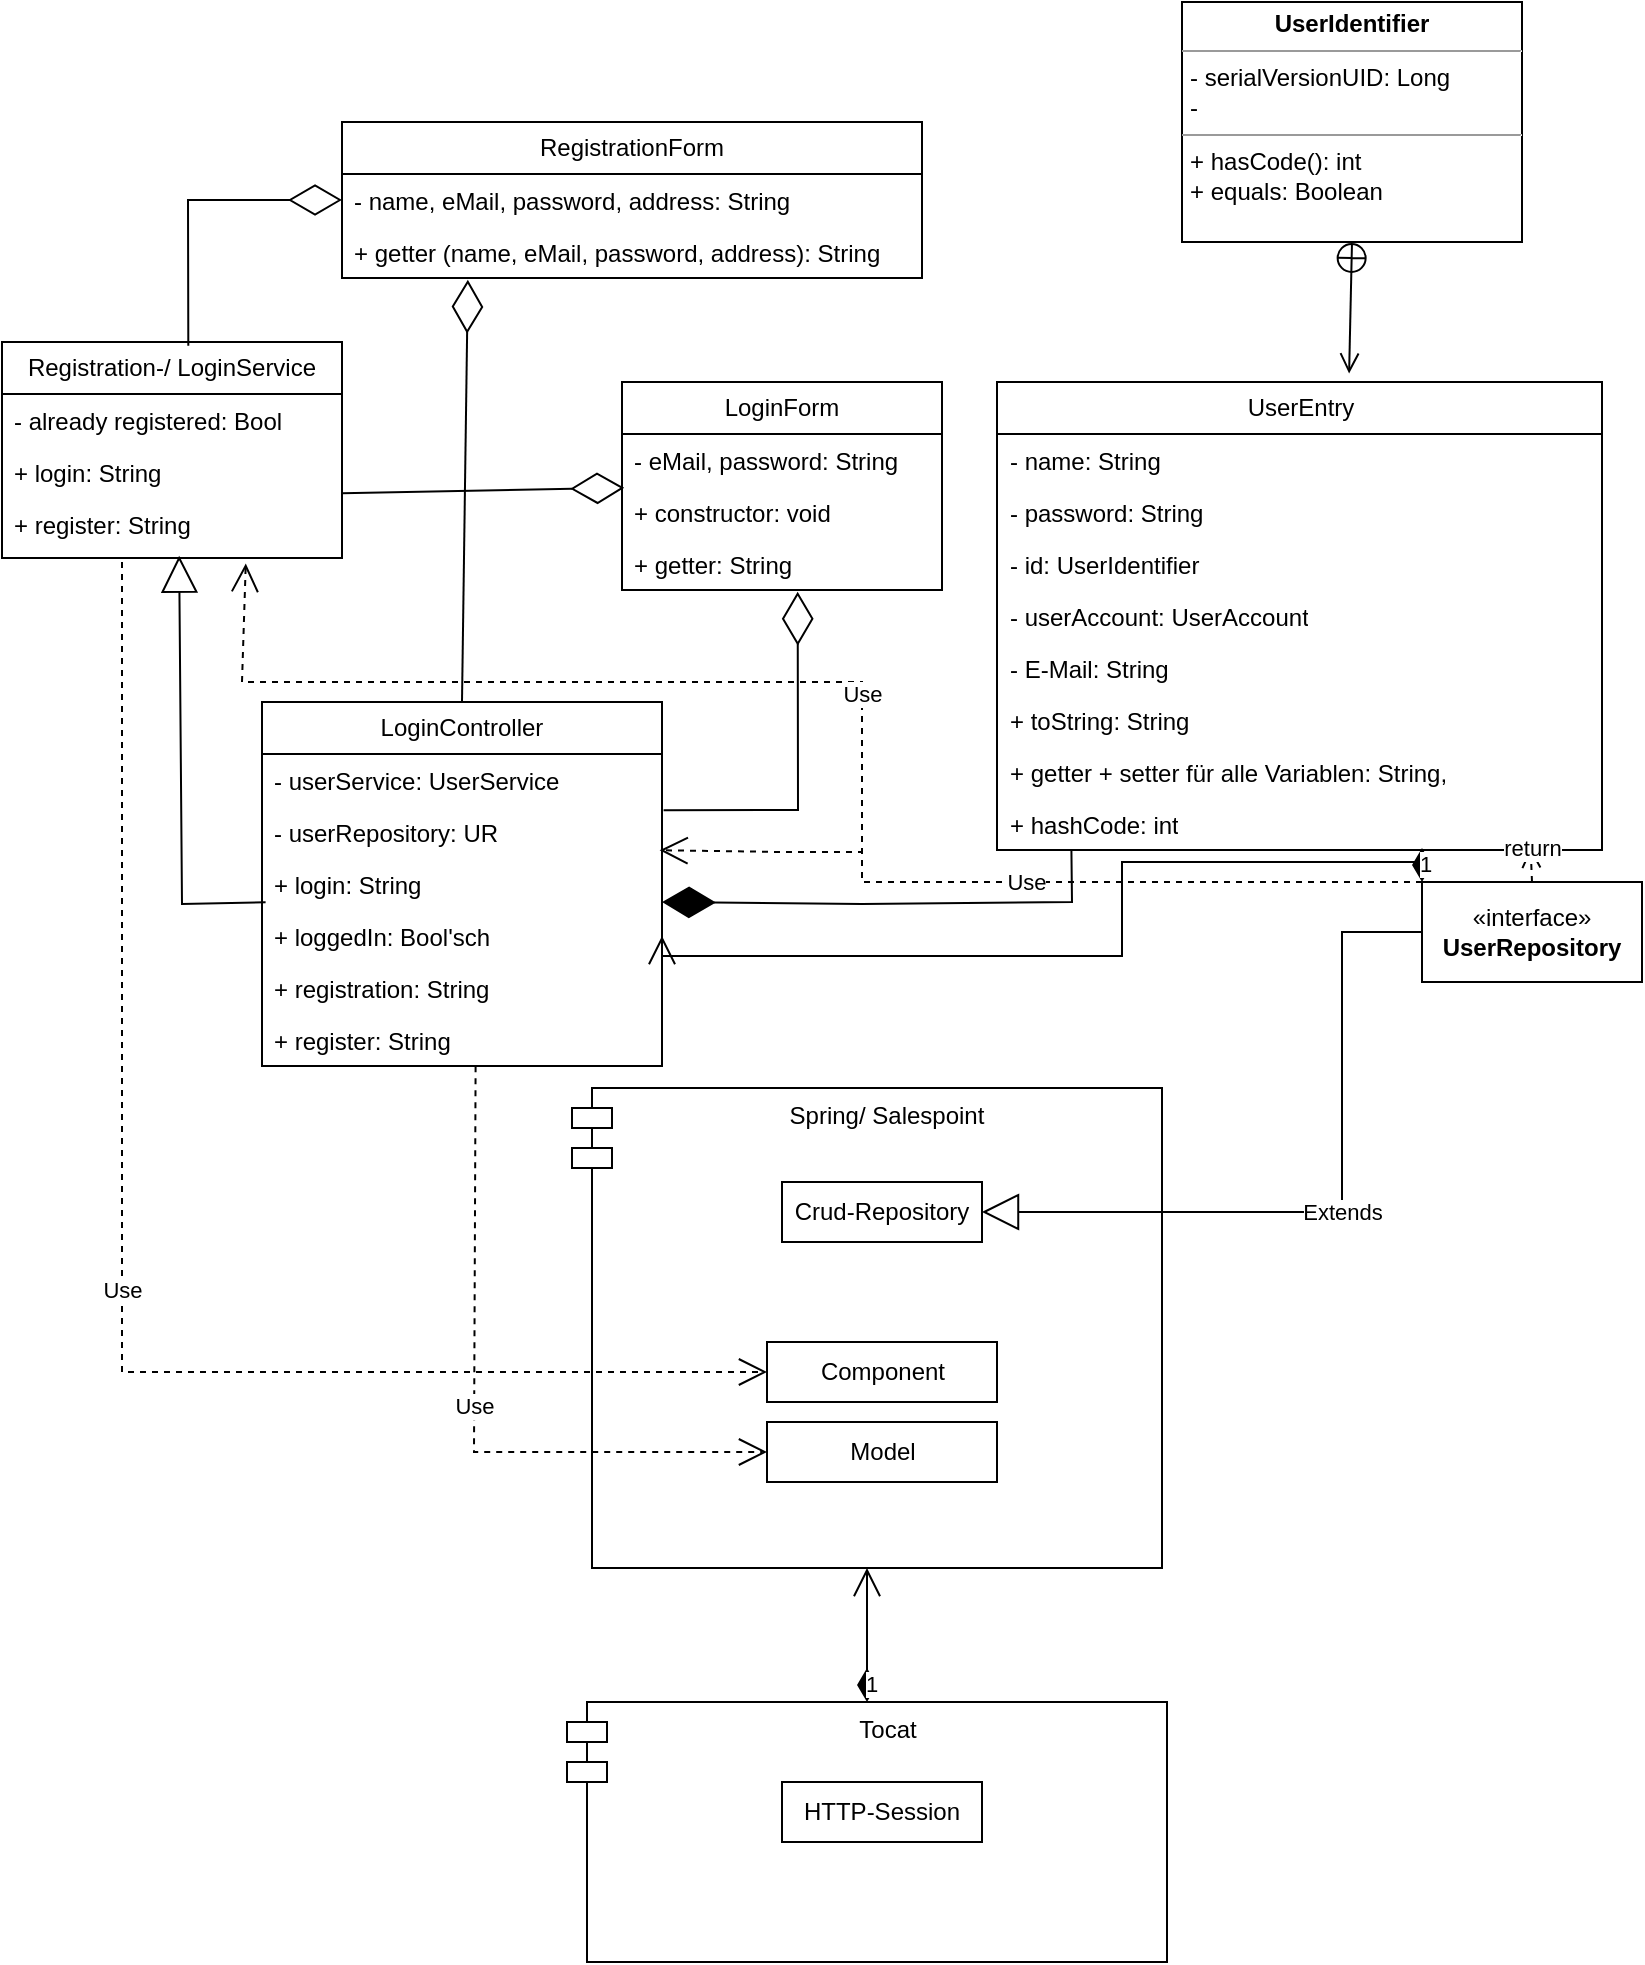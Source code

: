 <mxfile version="22.1.22" type="embed">
  <diagram id="JAHGgCoPbndzk0y3IivD" name="Page-1">
    <mxGraphModel dx="681" dy="325" grid="1" gridSize="10" guides="1" tooltips="1" connect="1" arrows="1" fold="1" page="1" pageScale="1" pageWidth="850" pageHeight="1100" math="0" shadow="0">
      <root>
        <mxCell id="0" />
        <mxCell id="1" parent="0" />
        <mxCell id="6" value="Spring/ Salespoint" style="shape=module;align=left;spacingLeft=20;align=center;verticalAlign=top;whiteSpace=wrap;html=1;" parent="1" vertex="1">
          <mxGeometry x="295" y="663" width="295" height="240" as="geometry" />
        </mxCell>
        <mxCell id="7" value="Crud-Repository" style="html=1;whiteSpace=wrap;" parent="1" vertex="1">
          <mxGeometry x="400" y="710" width="100" height="30" as="geometry" />
        </mxCell>
        <mxCell id="11" value="Tocat" style="shape=module;align=left;spacingLeft=20;align=center;verticalAlign=top;whiteSpace=wrap;html=1;" parent="1" vertex="1">
          <mxGeometry x="292.5" y="970" width="300" height="130" as="geometry" />
        </mxCell>
        <mxCell id="12" value="HTTP-Session" style="html=1;whiteSpace=wrap;" parent="1" vertex="1">
          <mxGeometry x="400" y="1010" width="100" height="30" as="geometry" />
        </mxCell>
        <mxCell id="18" value="1" style="endArrow=open;html=1;endSize=12;startArrow=diamondThin;startSize=14;startFill=1;edgeStyle=orthogonalEdgeStyle;align=left;verticalAlign=bottom;rounded=0;exitX=0.5;exitY=0;exitDx=0;exitDy=0;entryX=0.5;entryY=1;entryDx=0;entryDy=0;" parent="1" source="11" target="6" edge="1">
          <mxGeometry x="-1" y="3" relative="1" as="geometry">
            <mxPoint x="230" y="940" as="sourcePoint" />
            <mxPoint x="300" y="880" as="targetPoint" />
          </mxGeometry>
        </mxCell>
        <mxCell id="20" value="Component" style="html=1;whiteSpace=wrap;" parent="1" vertex="1">
          <mxGeometry x="392.5" y="790" width="115" height="30" as="geometry" />
        </mxCell>
        <mxCell id="21" value="Model" style="html=1;whiteSpace=wrap;" parent="1" vertex="1">
          <mxGeometry x="392.5" y="830" width="115" height="30" as="geometry" />
        </mxCell>
        <mxCell id="22" value="«interface»&lt;br&gt;&lt;b&gt;UserRepository&lt;/b&gt;" style="html=1;whiteSpace=wrap;" parent="1" vertex="1">
          <mxGeometry x="720" y="560" width="110" height="50" as="geometry" />
        </mxCell>
        <mxCell id="23" value="Extends" style="endArrow=block;endSize=16;endFill=0;html=1;rounded=0;exitX=0;exitY=0.5;exitDx=0;exitDy=0;entryX=1;entryY=0.5;entryDx=0;entryDy=0;" parent="1" source="22" target="7" edge="1">
          <mxGeometry width="160" relative="1" as="geometry">
            <mxPoint x="670" y="600" as="sourcePoint" />
            <mxPoint x="660" y="780" as="targetPoint" />
            <Array as="points">
              <mxPoint x="680" y="585" />
              <mxPoint x="680" y="725" />
            </Array>
          </mxGeometry>
        </mxCell>
        <mxCell id="25" value="LoginController" style="swimlane;fontStyle=0;childLayout=stackLayout;horizontal=1;startSize=26;fillColor=none;horizontalStack=0;resizeParent=1;resizeParentMax=0;resizeLast=0;collapsible=1;marginBottom=0;whiteSpace=wrap;html=1;" parent="1" vertex="1">
          <mxGeometry x="140" y="470" width="200" height="182" as="geometry" />
        </mxCell>
        <mxCell id="26" value="- userService: UserService" style="text;strokeColor=none;fillColor=none;align=left;verticalAlign=top;spacingLeft=4;spacingRight=4;overflow=hidden;rotatable=0;points=[[0,0.5],[1,0.5]];portConstraint=eastwest;whiteSpace=wrap;html=1;" parent="25" vertex="1">
          <mxGeometry y="26" width="200" height="26" as="geometry" />
        </mxCell>
        <mxCell id="80" value="- userRepository: UR" style="text;strokeColor=none;fillColor=none;align=left;verticalAlign=top;spacingLeft=4;spacingRight=4;overflow=hidden;rotatable=0;points=[[0,0.5],[1,0.5]];portConstraint=eastwest;whiteSpace=wrap;html=1;" vertex="1" parent="25">
          <mxGeometry y="52" width="200" height="26" as="geometry" />
        </mxCell>
        <mxCell id="27" value="+ login: String" style="text;strokeColor=none;fillColor=none;align=left;verticalAlign=top;spacingLeft=4;spacingRight=4;overflow=hidden;rotatable=0;points=[[0,0.5],[1,0.5]];portConstraint=eastwest;whiteSpace=wrap;html=1;" parent="25" vertex="1">
          <mxGeometry y="78" width="200" height="26" as="geometry" />
        </mxCell>
        <mxCell id="28" value="+ loggedIn: Bool&#39;sch" style="text;strokeColor=none;fillColor=none;align=left;verticalAlign=top;spacingLeft=4;spacingRight=4;overflow=hidden;rotatable=0;points=[[0,0.5],[1,0.5]];portConstraint=eastwest;whiteSpace=wrap;html=1;" parent="25" vertex="1">
          <mxGeometry y="104" width="200" height="26" as="geometry" />
        </mxCell>
        <mxCell id="62" value="+ registration: String" style="text;strokeColor=none;fillColor=none;align=left;verticalAlign=top;spacingLeft=4;spacingRight=4;overflow=hidden;rotatable=0;points=[[0,0.5],[1,0.5]];portConstraint=eastwest;whiteSpace=wrap;html=1;" vertex="1" parent="25">
          <mxGeometry y="130" width="200" height="26" as="geometry" />
        </mxCell>
        <mxCell id="71" value="+ register: String" style="text;strokeColor=none;fillColor=none;align=left;verticalAlign=top;spacingLeft=4;spacingRight=4;overflow=hidden;rotatable=0;points=[[0,0.5],[1,0.5]];portConstraint=eastwest;whiteSpace=wrap;html=1;" vertex="1" parent="25">
          <mxGeometry y="156" width="200" height="26" as="geometry" />
        </mxCell>
        <mxCell id="29" value="UserEntry" style="swimlane;fontStyle=0;childLayout=stackLayout;horizontal=1;startSize=26;fillColor=none;horizontalStack=0;resizeParent=1;resizeParentMax=0;resizeLast=0;collapsible=1;marginBottom=0;whiteSpace=wrap;html=1;" parent="1" vertex="1">
          <mxGeometry x="507.5" y="310" width="302.5" height="234" as="geometry" />
        </mxCell>
        <mxCell id="31" value="- name: String" style="text;strokeColor=none;fillColor=none;align=left;verticalAlign=top;spacingLeft=4;spacingRight=4;overflow=hidden;rotatable=0;points=[[0,0.5],[1,0.5]];portConstraint=eastwest;whiteSpace=wrap;html=1;" parent="29" vertex="1">
          <mxGeometry y="26" width="302.5" height="26" as="geometry" />
        </mxCell>
        <mxCell id="34" value="- password: String" style="text;strokeColor=none;fillColor=none;align=left;verticalAlign=top;spacingLeft=4;spacingRight=4;overflow=hidden;rotatable=0;points=[[0,0.5],[1,0.5]];portConstraint=eastwest;whiteSpace=wrap;html=1;" parent="29" vertex="1">
          <mxGeometry y="52" width="302.5" height="26" as="geometry" />
        </mxCell>
        <mxCell id="35" value="- id: UserIdentifier" style="text;strokeColor=none;fillColor=none;align=left;verticalAlign=top;spacingLeft=4;spacingRight=4;overflow=hidden;rotatable=0;points=[[0,0.5],[1,0.5]];portConstraint=eastwest;whiteSpace=wrap;html=1;" parent="29" vertex="1">
          <mxGeometry y="78" width="302.5" height="26" as="geometry" />
        </mxCell>
        <mxCell id="82" value="- userAccount: UserAccount" style="text;strokeColor=none;fillColor=none;align=left;verticalAlign=top;spacingLeft=4;spacingRight=4;overflow=hidden;rotatable=0;points=[[0,0.5],[1,0.5]];portConstraint=eastwest;whiteSpace=wrap;html=1;" vertex="1" parent="29">
          <mxGeometry y="104" width="302.5" height="26" as="geometry" />
        </mxCell>
        <mxCell id="36" value="- E-Mail: String" style="text;strokeColor=none;fillColor=none;align=left;verticalAlign=top;spacingLeft=4;spacingRight=4;overflow=hidden;rotatable=0;points=[[0,0.5],[1,0.5]];portConstraint=eastwest;whiteSpace=wrap;html=1;" parent="29" vertex="1">
          <mxGeometry y="130" width="302.5" height="26" as="geometry" />
        </mxCell>
        <mxCell id="30" value="+ toString: String" style="text;strokeColor=none;fillColor=none;align=left;verticalAlign=top;spacingLeft=4;spacingRight=4;overflow=hidden;rotatable=0;points=[[0,0.5],[1,0.5]];portConstraint=eastwest;whiteSpace=wrap;html=1;" parent="29" vertex="1">
          <mxGeometry y="156" width="302.5" height="26" as="geometry" />
        </mxCell>
        <mxCell id="32" value="+ getter + setter für alle Variablen: String," style="text;strokeColor=none;fillColor=none;align=left;verticalAlign=top;spacingLeft=4;spacingRight=4;overflow=hidden;rotatable=0;points=[[0,0.5],[1,0.5]];portConstraint=eastwest;whiteSpace=wrap;html=1;" parent="29" vertex="1">
          <mxGeometry y="182" width="302.5" height="26" as="geometry" />
        </mxCell>
        <mxCell id="33" value="+ hashCode: int" style="text;strokeColor=none;fillColor=none;align=left;verticalAlign=top;spacingLeft=4;spacingRight=4;overflow=hidden;rotatable=0;points=[[0,0.5],[1,0.5]];portConstraint=eastwest;whiteSpace=wrap;html=1;" parent="29" vertex="1">
          <mxGeometry y="208" width="302.5" height="26" as="geometry" />
        </mxCell>
        <mxCell id="39" value="" style="endArrow=diamondThin;endFill=1;endSize=24;html=1;rounded=0;exitX=0.123;exitY=0.991;exitDx=0;exitDy=0;exitPerimeter=0;" parent="1" source="33" edge="1">
          <mxGeometry width="160" relative="1" as="geometry">
            <mxPoint x="340" y="560" as="sourcePoint" />
            <mxPoint x="340" y="570" as="targetPoint" />
            <Array as="points">
              <mxPoint x="545" y="570" />
              <mxPoint x="440" y="571" />
            </Array>
          </mxGeometry>
        </mxCell>
        <mxCell id="40" value="" style="endArrow=block;endSize=16;endFill=0;html=1;rounded=0;entryX=0.521;entryY=0.962;entryDx=0;entryDy=0;exitX=0.009;exitY=0.85;exitDx=0;exitDy=0;entryPerimeter=0;exitPerimeter=0;" parent="1" source="27" target="46" edge="1">
          <mxGeometry width="160" relative="1" as="geometry">
            <mxPoint x="390" y="440" as="sourcePoint" />
            <mxPoint x="200" y="400" as="targetPoint" />
            <Array as="points">
              <mxPoint x="100" y="571" />
            </Array>
          </mxGeometry>
        </mxCell>
        <mxCell id="41" value="Registration-/ LoginService" style="swimlane;fontStyle=0;childLayout=stackLayout;horizontal=1;startSize=26;fillColor=none;horizontalStack=0;resizeParent=1;resizeParentMax=0;resizeLast=0;collapsible=1;marginBottom=0;whiteSpace=wrap;html=1;" parent="1" vertex="1">
          <mxGeometry x="10" y="290" width="170" height="108" as="geometry" />
        </mxCell>
        <mxCell id="42" value="- already registered: Bool" style="text;strokeColor=none;fillColor=none;align=left;verticalAlign=top;spacingLeft=4;spacingRight=4;overflow=hidden;rotatable=0;points=[[0,0.5],[1,0.5]];portConstraint=eastwest;whiteSpace=wrap;html=1;" parent="41" vertex="1">
          <mxGeometry y="26" width="170" height="26" as="geometry" />
        </mxCell>
        <mxCell id="43" value="+ login: String" style="text;strokeColor=none;fillColor=none;align=left;verticalAlign=top;spacingLeft=4;spacingRight=4;overflow=hidden;rotatable=0;points=[[0,0.5],[1,0.5]];portConstraint=eastwest;whiteSpace=wrap;html=1;" parent="41" vertex="1">
          <mxGeometry y="52" width="170" height="26" as="geometry" />
        </mxCell>
        <mxCell id="46" value="+ register: String" style="text;strokeColor=none;fillColor=none;align=left;verticalAlign=top;spacingLeft=4;spacingRight=4;overflow=hidden;rotatable=0;points=[[0,0.5],[1,0.5]];portConstraint=eastwest;whiteSpace=wrap;html=1;" parent="41" vertex="1">
          <mxGeometry y="78" width="170" height="30" as="geometry" />
        </mxCell>
        <mxCell id="45" value="Use" style="endArrow=open;endSize=12;dashed=1;html=1;rounded=0;exitX=0.534;exitY=1.004;exitDx=0;exitDy=0;exitPerimeter=0;entryX=0;entryY=0.5;entryDx=0;entryDy=0;" parent="1" source="71" target="21" edge="1">
          <mxGeometry width="160" relative="1" as="geometry">
            <mxPoint x="250" y="770" as="sourcePoint" />
            <mxPoint x="410" y="770" as="targetPoint" />
            <Array as="points">
              <mxPoint x="246" y="845" />
            </Array>
          </mxGeometry>
        </mxCell>
        <mxCell id="47" value="Use" style="endArrow=open;endSize=12;dashed=1;html=1;rounded=0;entryX=0;entryY=0.5;entryDx=0;entryDy=0;" parent="1" target="20" edge="1">
          <mxGeometry width="160" relative="1" as="geometry">
            <mxPoint x="70" y="400" as="sourcePoint" />
            <mxPoint x="280" y="670" as="targetPoint" />
            <Array as="points">
              <mxPoint x="70" y="805" />
            </Array>
          </mxGeometry>
        </mxCell>
        <mxCell id="48" value="RegistrationForm" style="swimlane;fontStyle=0;childLayout=stackLayout;horizontal=1;startSize=26;fillColor=none;horizontalStack=0;resizeParent=1;resizeParentMax=0;resizeLast=0;collapsible=1;marginBottom=0;whiteSpace=wrap;html=1;" parent="1" vertex="1">
          <mxGeometry x="180" y="180" width="290" height="78" as="geometry" />
        </mxCell>
        <mxCell id="50" value="- name, eMail, password, address: String" style="text;strokeColor=none;fillColor=none;align=left;verticalAlign=top;spacingLeft=4;spacingRight=4;overflow=hidden;rotatable=0;points=[[0,0.5],[1,0.5]];portConstraint=eastwest;whiteSpace=wrap;html=1;" parent="48" vertex="1">
          <mxGeometry y="26" width="290" height="26" as="geometry" />
        </mxCell>
        <mxCell id="72" value="+ getter (name, eMail, password, address): String" style="text;strokeColor=none;fillColor=none;align=left;verticalAlign=top;spacingLeft=4;spacingRight=4;overflow=hidden;rotatable=0;points=[[0,0.5],[1,0.5]];portConstraint=eastwest;whiteSpace=wrap;html=1;" vertex="1" parent="48">
          <mxGeometry y="52" width="290" height="26" as="geometry" />
        </mxCell>
        <mxCell id="53" value="LoginForm" style="swimlane;fontStyle=0;childLayout=stackLayout;horizontal=1;startSize=26;fillColor=none;horizontalStack=0;resizeParent=1;resizeParentMax=0;resizeLast=0;collapsible=1;marginBottom=0;whiteSpace=wrap;html=1;" parent="1" vertex="1">
          <mxGeometry x="320" y="310" width="160" height="104" as="geometry" />
        </mxCell>
        <mxCell id="55" value="- eMail, password: String" style="text;strokeColor=none;fillColor=none;align=left;verticalAlign=top;spacingLeft=4;spacingRight=4;overflow=hidden;rotatable=0;points=[[0,0.5],[1,0.5]];portConstraint=eastwest;whiteSpace=wrap;html=1;" parent="53" vertex="1">
          <mxGeometry y="26" width="160" height="26" as="geometry" />
        </mxCell>
        <mxCell id="56" value="+ constructor: void" style="text;strokeColor=none;fillColor=none;align=left;verticalAlign=top;spacingLeft=4;spacingRight=4;overflow=hidden;rotatable=0;points=[[0,0.5],[1,0.5]];portConstraint=eastwest;whiteSpace=wrap;html=1;" parent="53" vertex="1">
          <mxGeometry y="52" width="160" height="26" as="geometry" />
        </mxCell>
        <mxCell id="63" value="+ getter: String" style="text;strokeColor=none;fillColor=none;align=left;verticalAlign=top;spacingLeft=4;spacingRight=4;overflow=hidden;rotatable=0;points=[[0,0.5],[1,0.5]];portConstraint=eastwest;whiteSpace=wrap;html=1;" vertex="1" parent="53">
          <mxGeometry y="78" width="160" height="26" as="geometry" />
        </mxCell>
        <mxCell id="58" value="" style="endArrow=diamondThin;endFill=0;endSize=24;html=1;rounded=0;exitX=0.5;exitY=0;exitDx=0;exitDy=0;entryX=0.217;entryY=1.034;entryDx=0;entryDy=0;entryPerimeter=0;" parent="1" source="25" edge="1">
          <mxGeometry width="160" relative="1" as="geometry">
            <mxPoint x="280" y="420" as="sourcePoint" />
            <mxPoint x="242.93" y="258.884" as="targetPoint" />
          </mxGeometry>
        </mxCell>
        <mxCell id="59" value="" style="endArrow=diamondThin;endFill=0;endSize=24;html=1;rounded=0;exitX=1.004;exitY=0.081;exitDx=0;exitDy=0;exitPerimeter=0;entryX=0.549;entryY=1.034;entryDx=0;entryDy=0;entryPerimeter=0;" parent="1" source="80" target="63" edge="1">
          <mxGeometry width="160" relative="1" as="geometry">
            <mxPoint x="340" y="510" as="sourcePoint" />
            <mxPoint x="380" y="440" as="targetPoint" />
            <Array as="points">
              <mxPoint x="408" y="524" />
            </Array>
          </mxGeometry>
        </mxCell>
        <mxCell id="60" value="" style="endArrow=diamondThin;endFill=0;endSize=24;html=1;rounded=0;entryX=0;entryY=0.5;entryDx=0;entryDy=0;exitX=0.548;exitY=0.017;exitDx=0;exitDy=0;exitPerimeter=0;" parent="1" source="41" target="50" edge="1">
          <mxGeometry width="160" relative="1" as="geometry">
            <mxPoint x="100" y="300" as="sourcePoint" />
            <mxPoint x="280" y="390" as="targetPoint" />
            <Array as="points">
              <mxPoint x="103" y="219" />
            </Array>
          </mxGeometry>
        </mxCell>
        <mxCell id="61" value="" style="endArrow=diamondThin;endFill=0;endSize=24;html=1;rounded=0;entryX=0.007;entryY=0.034;entryDx=0;entryDy=0;exitX=1;exitY=-0.081;exitDx=0;exitDy=0;exitPerimeter=0;entryPerimeter=0;" parent="1" source="46" target="56" edge="1">
          <mxGeometry width="160" relative="1" as="geometry">
            <mxPoint x="190" y="380" as="sourcePoint" />
            <mxPoint x="263" y="401" as="targetPoint" />
          </mxGeometry>
        </mxCell>
        <mxCell id="70" value="return" style="html=1;verticalAlign=bottom;endArrow=open;dashed=1;endSize=8;curved=0;rounded=0;entryX=0.882;entryY=0.953;entryDx=0;entryDy=0;entryPerimeter=0;exitX=0.5;exitY=0;exitDx=0;exitDy=0;" edge="1" parent="1" source="22" target="33">
          <mxGeometry relative="1" as="geometry">
            <mxPoint x="660" y="610" as="sourcePoint" />
            <mxPoint x="580" y="610" as="targetPoint" />
          </mxGeometry>
        </mxCell>
        <mxCell id="77" value="1" style="endArrow=open;html=1;endSize=12;startArrow=diamondThin;startSize=14;startFill=1;edgeStyle=orthogonalEdgeStyle;align=left;verticalAlign=bottom;rounded=0;exitX=0;exitY=0;exitDx=0;exitDy=0;entryX=1;entryY=0.5;entryDx=0;entryDy=0;" edge="1" parent="1" source="22" target="28">
          <mxGeometry x="-1" y="3" relative="1" as="geometry">
            <mxPoint x="540" y="590" as="sourcePoint" />
            <mxPoint x="700" y="590" as="targetPoint" />
            <Array as="points">
              <mxPoint x="720" y="550" />
              <mxPoint x="570" y="550" />
              <mxPoint x="570" y="597" />
            </Array>
          </mxGeometry>
        </mxCell>
        <mxCell id="78" value="Use" style="endArrow=open;endSize=12;dashed=1;html=1;rounded=0;entryX=0.717;entryY=1.093;entryDx=0;entryDy=0;entryPerimeter=0;" edge="1" parent="1" target="46">
          <mxGeometry width="160" relative="1" as="geometry">
            <mxPoint x="720" y="560" as="sourcePoint" />
            <mxPoint x="620" y="620" as="targetPoint" />
            <Array as="points">
              <mxPoint x="440" y="560" />
              <mxPoint x="440" y="460" />
              <mxPoint x="130" y="460" />
            </Array>
          </mxGeometry>
        </mxCell>
        <mxCell id="79" value="Use" style="endArrow=open;endSize=12;dashed=1;html=1;rounded=0;entryX=0.994;entryY=0.85;entryDx=0;entryDy=0;entryPerimeter=0;" edge="1" parent="1" target="80">
          <mxGeometry width="160" relative="1" as="geometry">
            <mxPoint x="720" y="560" as="sourcePoint" />
            <mxPoint x="142" y="411" as="targetPoint" />
            <Array as="points">
              <mxPoint x="440" y="560" />
              <mxPoint x="440" y="545" />
              <mxPoint x="400" y="545" />
            </Array>
          </mxGeometry>
        </mxCell>
        <mxCell id="83" value="" style="endArrow=open;startArrow=circlePlus;endFill=0;startFill=0;endSize=8;html=1;rounded=0;entryX=0.582;entryY=-0.018;entryDx=0;entryDy=0;entryPerimeter=0;exitX=0.5;exitY=1;exitDx=0;exitDy=0;" edge="1" parent="1" source="84" target="29">
          <mxGeometry width="160" relative="1" as="geometry">
            <mxPoint x="540" y="190" as="sourcePoint" />
            <mxPoint x="700" y="190" as="targetPoint" />
          </mxGeometry>
        </mxCell>
        <mxCell id="84" value="&lt;p style=&quot;margin:0px;margin-top:4px;text-align:center;&quot;&gt;&lt;b&gt;UserIdentifier&lt;/b&gt;&lt;/p&gt;&lt;hr size=&quot;1&quot;&gt;&lt;p style=&quot;margin:0px;margin-left:4px;&quot;&gt;- serialVersionUID&lt;span style=&quot;background-color: initial;&quot;&gt;: Long&lt;/span&gt;&lt;/p&gt;&lt;p style=&quot;margin:0px;margin-left:4px;&quot;&gt;&lt;span style=&quot;background-color: initial;&quot;&gt;-&lt;/span&gt;&lt;/p&gt;&lt;hr size=&quot;1&quot;&gt;&lt;p style=&quot;margin:0px;margin-left:4px;&quot;&gt;+ hasCode(): int&lt;/p&gt;&lt;p style=&quot;margin:0px;margin-left:4px;&quot;&gt;+ equals: Boolean&lt;/p&gt;" style="verticalAlign=top;align=left;overflow=fill;fontSize=12;fontFamily=Helvetica;html=1;whiteSpace=wrap;" vertex="1" parent="1">
          <mxGeometry x="600" y="120" width="170" height="120" as="geometry" />
        </mxCell>
      </root>
    </mxGraphModel>
  </diagram>
</mxfile>

